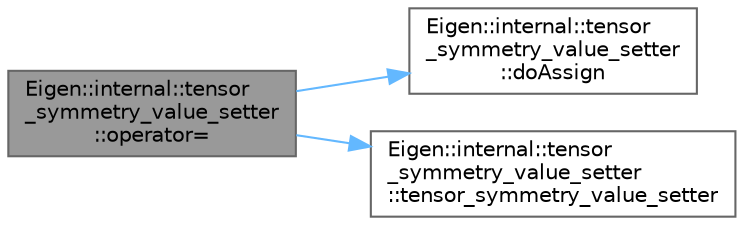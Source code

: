 digraph "Eigen::internal::tensor_symmetry_value_setter::operator="
{
 // LATEX_PDF_SIZE
  bgcolor="transparent";
  edge [fontname=Helvetica,fontsize=10,labelfontname=Helvetica,labelfontsize=10];
  node [fontname=Helvetica,fontsize=10,shape=box,height=0.2,width=0.4];
  rankdir="LR";
  Node1 [id="Node000001",label="Eigen::internal::tensor\l_symmetry_value_setter\l::operator=",height=0.2,width=0.4,color="gray40", fillcolor="grey60", style="filled", fontcolor="black",tooltip=" "];
  Node1 -> Node2 [id="edge1_Node000001_Node000002",color="steelblue1",style="solid",tooltip=" "];
  Node2 [id="Node000002",label="Eigen::internal::tensor\l_symmetry_value_setter\l::doAssign",height=0.2,width=0.4,color="grey40", fillcolor="white", style="filled",URL="$class_eigen_1_1internal_1_1tensor__symmetry__value__setter.html#a32aac6a56c23683879159e6daa24efc0",tooltip=" "];
  Node1 -> Node3 [id="edge2_Node000001_Node000003",color="steelblue1",style="solid",tooltip=" "];
  Node3 [id="Node000003",label="Eigen::internal::tensor\l_symmetry_value_setter\l::tensor_symmetry_value_setter",height=0.2,width=0.4,color="grey40", fillcolor="white", style="filled",URL="$class_eigen_1_1internal_1_1tensor__symmetry__value__setter.html#a7a51979ed3bc5b0c256d32892af1071e",tooltip=" "];
}
